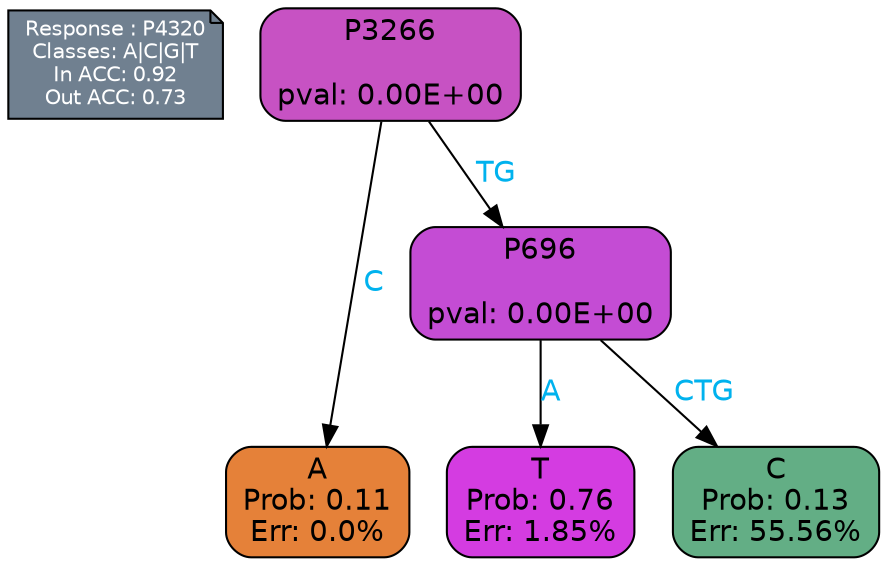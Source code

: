 digraph Tree {
node [shape=box, style="filled, rounded", color="black", fontname=helvetica] ;
graph [ranksep=equally, splines=polylines, bgcolor=transparent, dpi=600] ;
edge [fontname=helvetica] ;
LEGEND [label="Response : P4320
Classes: A|C|G|T
In ACC: 0.92
Out ACC: 0.73
",shape=note,align=left,style=filled,fillcolor="slategray",fontcolor="white",fontsize=10];1 [label="P3266

pval: 0.00E+00", fillcolor="#c752c3"] ;
2 [label="A
Prob: 0.11
Err: 0.0%", fillcolor="#e58139"] ;
3 [label="P696

pval: 0.00E+00", fillcolor="#c44cd4"] ;
4 [label="T
Prob: 0.76
Err: 1.85%", fillcolor="#d43ce1"] ;
5 [label="C
Prob: 0.13
Err: 55.56%", fillcolor="#63ae85"] ;
1 -> 2 [label="C",fontcolor=deepskyblue2] ;
1 -> 3 [label="TG",fontcolor=deepskyblue2] ;
3 -> 4 [label="A",fontcolor=deepskyblue2] ;
3 -> 5 [label="CTG",fontcolor=deepskyblue2] ;
{rank = same; 2;4;5;}{rank = same; LEGEND;1;}}
